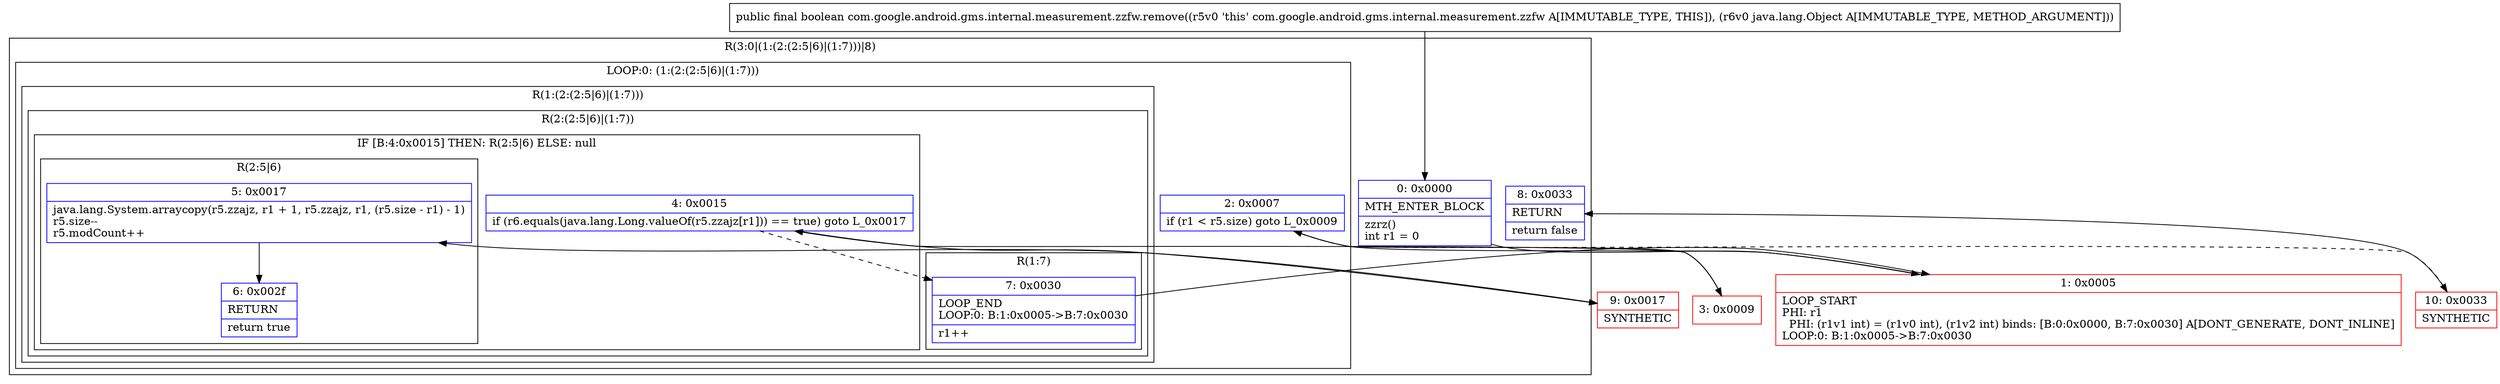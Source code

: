 digraph "CFG forcom.google.android.gms.internal.measurement.zzfw.remove(Ljava\/lang\/Object;)Z" {
subgraph cluster_Region_95691978 {
label = "R(3:0|(1:(2:(2:5|6)|(1:7)))|8)";
node [shape=record,color=blue];
Node_0 [shape=record,label="{0\:\ 0x0000|MTH_ENTER_BLOCK\l|zzrz()\lint r1 = 0\l}"];
subgraph cluster_LoopRegion_1820272708 {
label = "LOOP:0: (1:(2:(2:5|6)|(1:7)))";
node [shape=record,color=blue];
Node_2 [shape=record,label="{2\:\ 0x0007|if (r1 \< r5.size) goto L_0x0009\l}"];
subgraph cluster_Region_61476727 {
label = "R(1:(2:(2:5|6)|(1:7)))";
node [shape=record,color=blue];
subgraph cluster_Region_846836525 {
label = "R(2:(2:5|6)|(1:7))";
node [shape=record,color=blue];
subgraph cluster_IfRegion_2124882505 {
label = "IF [B:4:0x0015] THEN: R(2:5|6) ELSE: null";
node [shape=record,color=blue];
Node_4 [shape=record,label="{4\:\ 0x0015|if (r6.equals(java.lang.Long.valueOf(r5.zzajz[r1])) == true) goto L_0x0017\l}"];
subgraph cluster_Region_1519504163 {
label = "R(2:5|6)";
node [shape=record,color=blue];
Node_5 [shape=record,label="{5\:\ 0x0017|java.lang.System.arraycopy(r5.zzajz, r1 + 1, r5.zzajz, r1, (r5.size \- r1) \- 1)\lr5.size\-\-\lr5.modCount++\l}"];
Node_6 [shape=record,label="{6\:\ 0x002f|RETURN\l|return true\l}"];
}
}
subgraph cluster_Region_469949725 {
label = "R(1:7)";
node [shape=record,color=blue];
Node_7 [shape=record,label="{7\:\ 0x0030|LOOP_END\lLOOP:0: B:1:0x0005\-\>B:7:0x0030\l|r1++\l}"];
}
}
}
}
Node_8 [shape=record,label="{8\:\ 0x0033|RETURN\l|return false\l}"];
}
Node_1 [shape=record,color=red,label="{1\:\ 0x0005|LOOP_START\lPHI: r1 \l  PHI: (r1v1 int) = (r1v0 int), (r1v2 int) binds: [B:0:0x0000, B:7:0x0030] A[DONT_GENERATE, DONT_INLINE]\lLOOP:0: B:1:0x0005\-\>B:7:0x0030\l}"];
Node_3 [shape=record,color=red,label="{3\:\ 0x0009}"];
Node_9 [shape=record,color=red,label="{9\:\ 0x0017|SYNTHETIC\l}"];
Node_10 [shape=record,color=red,label="{10\:\ 0x0033|SYNTHETIC\l}"];
MethodNode[shape=record,label="{public final boolean com.google.android.gms.internal.measurement.zzfw.remove((r5v0 'this' com.google.android.gms.internal.measurement.zzfw A[IMMUTABLE_TYPE, THIS]), (r6v0 java.lang.Object A[IMMUTABLE_TYPE, METHOD_ARGUMENT])) }"];
MethodNode -> Node_0;
Node_0 -> Node_1;
Node_2 -> Node_3;
Node_2 -> Node_10[style=dashed];
Node_4 -> Node_7[style=dashed];
Node_4 -> Node_9;
Node_5 -> Node_6;
Node_7 -> Node_1;
Node_1 -> Node_2;
Node_3 -> Node_4;
Node_9 -> Node_5;
Node_10 -> Node_8;
}

